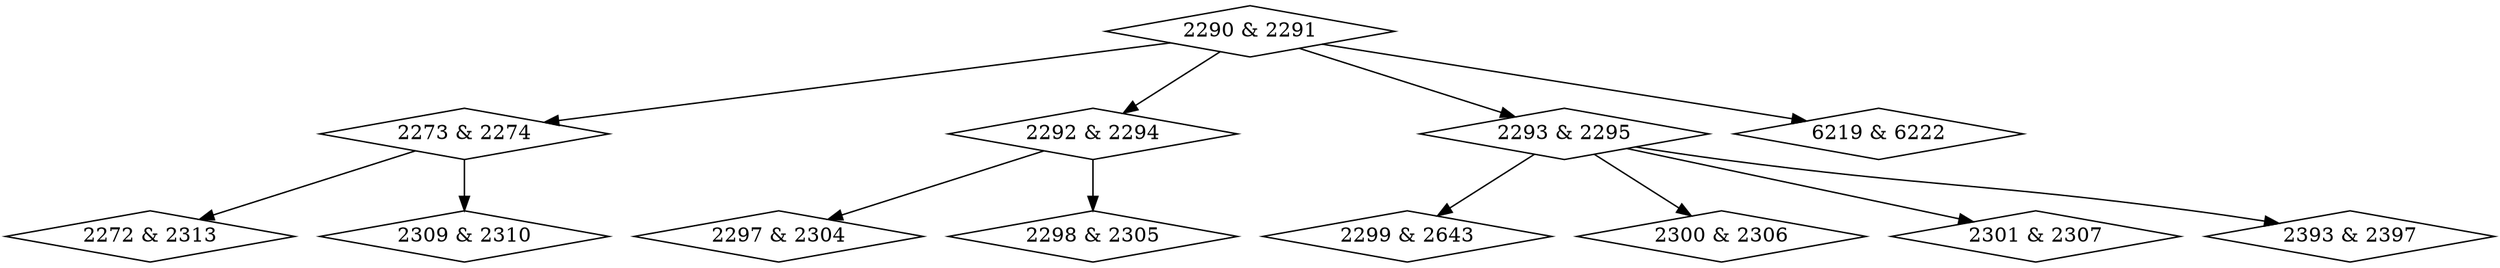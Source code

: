 digraph {
0 [label = "2272 & 2313", shape = diamond];
1 [label = "2273 & 2274", shape = diamond];
2 [label = "2290 & 2291", shape = diamond];
3 [label = "2292 & 2294", shape = diamond];
4 [label = "2293 & 2295", shape = diamond];
5 [label = "2297 & 2304", shape = diamond];
6 [label = "2298 & 2305", shape = diamond];
7 [label = "2299 & 2643", shape = diamond];
8 [label = "2300 & 2306", shape = diamond];
9 [label = "2301 & 2307", shape = diamond];
10 [label = "2309 & 2310", shape = diamond];
11 [label = "2393 & 2397", shape = diamond];
12 [label = "6219 & 6222", shape = diamond];
1->0;
1->10;
2->1;
2->3;
2->4;
2->12;
3->5;
3->6;
4->7;
4->8;
4->9;
4->11;
}
